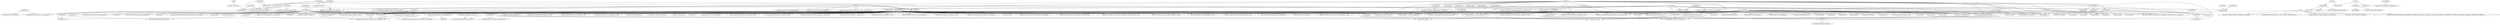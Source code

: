 digraph code {
  "0x0804c7bc" [label="entry0"];
  "0x0804c7bc" -> "0x0804c440";
  "0x0804c440" [label="sym.imp.__uClibc_main"];
  "0x08050226" [label="method.vector_unsigned_int_.vector__"];
  "0x08050226" -> "0x0804bd10";
  "0x0804bd10" [label="sym.imp.vector_base::erase_raw_char__char_"];
  "0x0805024a" [label="method.vector_unsigned_int_.vector_unsigned_int_"];
  "0x0805024a" -> "0x0804bf50";
  "0x0804bf50" [label="fcn.0804bf50"];
  "0x0805024a" -> "0x0804c3b0";
  "0x0804c3b0" [label="sym.imp.vector_base::insert_raw_char__unsigned_int__unsigned_int_"];
  "0x08052180" [label="sym._fini"];
  "0x08052180" -> "0x0804c7e0";
  "0x0804c7e0" [label="fcn.0804c7e0"];
  "0x08052180" -> "0x0804c848";
  "0x0804c848" [label="fcn.0804c848"];
  "0x0804c848" [label="fcn.0804c848"];
  "0x0804c848" -> "0x08054710";
  "0x08054710" [label="section..dtors"];
  "0x0804c848" -> "0x0804c7e4";
  "0x0804c7e4" [label="fcn.0804c7e4"];
  "0x0804c848" -> "0x0804bb80";
  "0x0804bb80" [label="sym.imp.__deregister_frame_info_bases"];
  "0x0804de22" [label="sym.void_map_node_destr_string__string__tree_node_base_"];
  "0x0804de22" -> "0x0804ba80";
  "0x0804ba80" [label="fcn.0804ba80"];
  "0x0804b864" [label="sym._init"];
  "0x0804b864" -> "0x0804c7e0";
  "0x0804c7e0" [label="fcn.0804c7e0"];
  "0x0804b864" -> "0x0804c8b0";
  "0x0804c8b0" [label="fcn.0804c8b0"];
  "0x0804b864" -> "0x0805215c";
  "0x0805215c" [label="fcn.0805215c"];
  "0x0804c8b0" [label="fcn.0804c8b0"];
  "0x0804c8b0" -> "0x0804c8bb";
  "0x0804c8bb" [label="unk.0x804c8bb"];
  "0x0804c8b0" -> "0x0804c260";
  "0x0804c260" [label="sym.imp.__register_frame_info_bases"];
  "0x0804c699" [label="main"];
  "0x0804c699" -> "0x0804c630";
  "0x0804c630" [label="sym.imp.malloc"];
  "0x0804c699" -> "0x0804bac0";
  "0x0804bac0" [label="method.nv::Looper.Looper_unsigned_int__unsigned_int__unsigned_int__unsigned_int__unsigned_int__unsigned_int__unsigned_int__unsigned_int__unsigned_int__unsigned_int__unsigned_int__unsigned_int__unsigned_int_"];
  "0x0804c699" -> "0x0804b980";
  "0x0804b980" [label="sym.imp.nv::Allocator::Allocator_unsigned_int__unsigned_int_"];
  "0x0804c699" -> "0x0804c0c0";
  "0x0804c0c0" [label="sym.imp.tree_base::tree_base_bool____void__void__void___unsigned_int__void_"];
  "0x0804c699" -> "0x0804bfc0";
  "0x0804bfc0" [label="sym.imp.nv::policies::set_policy_unsigned_int__unsigned_int_"];
  "0x0804c699" -> "0x0804c2c0";
  "0x0804c2c0" [label="sym.imp.nv::Looper::setupLeave_unsigned_int_"];
  "0x0804cbda" [label="fcn.0804cbda"];
  "0x0804cbda" -> "0x0804ba80";
  "0x0804ba80" [label="fcn.0804ba80"];
  "0x0804cbda" -> "0x0804c080";
  "0x0804c080" [label="sym.imp.tree_base::clear_void____tree_node_base__"];
  "0x0804cc20" [label="fcn.0804cc20"];
  "0x0804cc20" -> "0x0804c620";
  "0x0804c620" [label="sym.imp.vector_unsigned_char_::vector__"];
  "0x0804cc20" -> "0x0804cbda";
  "0x0804cbda" [label="fcn.0804cbda"];
  "0x0804cc20" -> "0x0804c300";
  "0x0804c300" [label="fcn.0804c300"];
  "0x0804ccd8" [label="fcn.0804ccd8"];
  "0x0804ccd8" -> "0x0804c620";
  "0x0804c620" [label="sym.imp.vector_unsigned_char_::vector__"];
  "0x0804ccd8" -> "0x0804cbda";
  "0x0804cbda" [label="fcn.0804cbda"];
  "0x0804ce3a" [label="fcn.0804ce3a"];
  "0x0804ce3a" -> "0x0804beb0";
  "0x0804beb0" [label="sym.imp.__assert"];
  "0x0804ce3a" -> "0x0804ba80";
  "0x0804ba80" [label="fcn.0804ba80"];
  "0x0804cd5a" [label="fcn.0804cd5a"];
  "0x0804cd5a" -> "0x0804c620";
  "0x0804c620" [label="sym.imp.vector_unsigned_char_::vector__"];
  "0x0804cd5a" -> "0x0804cbda";
  "0x0804cbda" [label="fcn.0804cbda"];
  "0x0804ced0" [label="fcn.0804ced0"];
  "0x0804ced0" -> "0x0804c3a0";
  "0x0804c3a0" [label="sym.imp.SSL_CTX_free"];
  "0x0804ced0" -> "0x0804b8e0";
  "0x0804b8e0" [label="sym.imp.nv::SslConnection::close_char_const_"];
  "0x0804ced0" -> "0x0804cd5a";
  "0x0804cd5a" [label="fcn.0804cd5a"];
  "0x0804ced0" -> "0x0804ce3a";
  "0x0804ce3a" [label="fcn.0804ce3a"];
  "0x0804ced0" -> "0x0804c300";
  "0x0804c300" [label="fcn.0804c300"];
  "0x0804d006" [label="fcn.0804d006"];
  "0x0804d006" -> "0x0804c280";
  "0x0804c280" [label="sym.imp.nv::Connection::close_char_const_"];
  "0x0804d006" -> "0x0804c620";
  "0x0804c620" [label="sym.imp.vector_unsigned_char_::vector__"];
  "0x0804d006" -> "0x0804cbda";
  "0x0804cbda" [label="fcn.0804cbda"];
  "0x0804d006" -> "0x0804ce3a";
  "0x0804ce3a" [label="fcn.0804ce3a"];
  "0x0804d0f4" [label="fcn.0804d0f4"];
  "0x0804d0f4" -> "0x0804b8e0";
  "0x0804b8e0" [label="sym.imp.nv::SslConnection::close_char_const_"];
  "0x0804d0f4" -> "0x0804cd5a";
  "0x0804cd5a" [label="fcn.0804cd5a"];
  "0x0804d0f4" -> "0x0804ce3a";
  "0x0804ce3a" [label="fcn.0804ce3a"];
  "0x0804d0f4" -> "0x0804c300";
  "0x0804c300" [label="fcn.0804c300"];
  "0x0804d944" [label="fcn.0804d944"];
  "0x0804d944" -> "0x0804c0d0";
  "0x0804c0d0" [label="sym.imp.nv::getRunner__"];
  "0x0804d944" -> "0x0804bb40";
  "0x0804bb40" [label="sym.imp.nv::ThinRunner::removeTimer_nv::TimerPtr_"];
  "0x0804daac" [label="fcn.0804daac"];
  "0x0804daac" -> "0x0804c080";
  "0x0804c080" [label="sym.imp.tree_base::clear_void____tree_node_base__"];
  "0x0804daac" -> "0x0804b930";
  "0x0804b930" [label="sym.imp.nv::Allocator::Allocator__"];
  "0x0804dc68" [label="fcn.0804dc68"];
  "0x0804dc68" -> "0x0804c000";
  "0x0804c000" [label="sym.imp.string::assign_string_const_"];
  "0x0804dc86" [label="fcn.0804dc86"];
  "0x0804dc86" -> "0x0804dc68";
  "0x0804dc68" [label="fcn.0804dc68"];
  "0x0804dc86" -> "0x0804bb30";
  "0x0804bb30" [label="sym.imp.operator___ostream__string_const_"];
  "0x0804dc86" -> "0x0804c370";
  "0x0804c370" [label="sym.imp.endl_ostream_"];
  "0x0804db1e" [label="fcn.0804db1e"];
  "0x0804db1e" -> "0x0804c610";
  "0x0804c610" [label="sym.imp.nv::message::message_nv::message_const_"];
  "0x0804db1e" -> "0x0804be30";
  "0x0804be30" [label="sym.imp.string::string__"];
  "0x0804dd56" [label="fcn.0804dd56"];
  "0x0804dd56" -> "0x0804bab0";
  "0x0804bab0" [label="sym.imp.free"];
  "0x0804eb30" [label="fcn.0804eb30"];
  "0x0804eb30" -> "0x0804c540";
  "0x0804c540" [label="sym.imp.operator___ostream__char_const_"];
  "0x0804eb30" -> "0x0804bb30";
  "0x0804bb30" [label="sym.imp.operator___ostream__string_const_"];
  "0x0804eb30" -> "0x0804c370";
  "0x0804c370" [label="sym.imp.endl_ostream_"];
  "0x0804eb30" -> "0x0804beb0";
  "0x0804beb0" [label="sym.imp.__assert"];
  "0x0804eb30" -> "0x0804dc68";
  "0x0804dc68" [label="fcn.0804dc68"];
  "0x0804eb30" -> "0x0804bd90";
  "0x0804bd90" [label="sym.imp.string::append_char_const_"];
  "0x0804d86c" [label="fcn.0804d86c"];
  "0x0804d86c" -> "0x0804c310";
  "0x0804c310" [label="sym.imp.nv::message::get_u32_unsigned_int__unsigned_int__const"];
  "0x0804f1c8" [label="fcn.0804f1c8"];
  "0x0804f1c8" -> "0x0804c130";
  "0x0804c130" [label="sym.imp.fwrite"];
  "0x0804f1c8" -> "0x0804bf60";
  "0x0804bf60" [label="sym.imp.perror"];
  "0x0804f1c8" -> "0x0804c490";
  "0x0804c490" [label="sym.imp.string::string_char_const_"];
  "0x0804f1c8" -> "0x0804dc86";
  "0x0804dc86" [label="fcn.0804dc86"];
  "0x0804f1c8" -> "0x0804ba80";
  "0x0804ba80" [label="fcn.0804ba80"];
  "0x0804f1c8" -> "0x0804d86c";
  "0x0804d86c" [label="fcn.0804d86c"];
  "0x0804f1c8" -> "0x0804c310";
  "0x0804c310" [label="sym.imp.nv::message::get_u32_unsigned_int__unsigned_int__const"];
  "0x0804da38" [label="fcn.0804da38"];
  "0x0804da38" -> "0x0804c4c0";
  "0x0804c4c0" [label="sym.imp.nv::ThinRunner::removeSocket_int_"];
  "0x0804da38" -> "0x0804b9c0";
  "0x0804b9c0" [label="sym.imp.close"];
  "0x0804d92d" [label="fcn.0804d92d"];
  "0x0804d92d" -> "0x0804c340";
  "0x0804c340" [label="sym.imp.nv::getLooper__"];
  "0x0804d92d" -> "0x0804c500";
  "0x0804c500" [label="sym.imp.nv::Looper::getLocaltime__"];
  "0x0804d890" [label="fcn.0804d890"];
  "0x0804d890" -> "0x0804c040";
  "0x0804c040" [label="sym.imp.sendto"];
  "0x0804d8fc" [label="fcn.0804d8fc"];
  "0x0804d8fc" -> "0x0804c040";
  "0x0804c040" [label="sym.imp.sendto"];
  "0x08050a92" [label="fcn.08050a92"];
  "0x08050a92" -> "0x0804bda0";
  "0x0804bda0" [label="sym.imp.nv::message::get_bool_unsigned_int__bool__const"];
  "0x08050a92" -> "0x0804bf00";
  "0x0804bf00" [label="sym.imp.nv::SslConnection::doHandshake_bool_"];
  "0x08050a92" -> "0x0804be70";
  "0x0804be70" [label="sym.imp.nv::Connection::updateSocketFlags_int_"];
  "0x08050a92" -> "0x0804ca8a";
  "0x0804ca8a" [label="fcn.0804ca8a"];
  "0x08050a92" -> "0x0804b8e0";
  "0x0804b8e0" [label="sym.imp.nv::SslConnection::close_char_const_"];
  "0x08050a92" -> "0x0804c490";
  "0x0804c490" [label="sym.imp.string::string_char_const_"];
  "0x08050a92" -> "0x0804be90";
  "0x0804be90" [label="sym.imp.string::append_string_const_"];
  "0x08050a92" -> "0x0804ba80";
  "0x0804ba80" [label="fcn.0804ba80"];
  "0x08050a92" -> "0x0804bdf0";
  "0x0804bdf0" [label="sym.imp.tree_base::erase_tree_iterator_base__void____tree_node_base__"];
  "0x0804ca8a" [label="fcn.0804ca8a"];
  "0x0804ca8a" -> "0x0804c540";
  "0x0804c540" [label="sym.imp.operator___ostream__char_const_"];
  "0x0804ca8a" -> "0x0804c370";
  "0x0804c370" [label="sym.imp.endl_ostream_"];
  "0x0804f0b6" [label="fcn.0804f0b6"];
  "0x0804f0b6" -> "0x0804c310";
  "0x0804c310" [label="sym.imp.nv::message::get_u32_unsigned_int__unsigned_int__const"];
  "0x0804f0b6" -> "0x0804be30";
  "0x0804be30" [label="sym.imp.string::string__"];
  "0x0804f0b6" -> "0x0804bc20";
  "0x0804bc20" [label="sym.imp.nv::message::get_be32_unsigned_int__unsigned_int__const"];
  "0x0804f0b6" -> "0x0804bc10";
  "0x0804bc10" [label="sym.imp.inet_ntoa"];
  "0x0804f0b6" -> "0x0804dbc6";
  "0x0804dbc6" [label="fcn.0804dbc6"];
  "0x0804f0b6" -> "0x0804c550";
  "0x0804c550" [label="sym.imp.nv::message::get_addr6_unsigned_int__const"];
  "0x0804f0b6" -> "0x0804bb20";
  "0x0804bb20" [label="sym.imp.IPAddr6::str_bool__const"];
  "0x0804f0b6" -> "0x0804dc68";
  "0x0804dc68" [label="fcn.0804dc68"];
  "0x0804f0b6" -> "0x0804ba80";
  "0x0804ba80" [label="fcn.0804ba80"];
  "0x0804f0b6" -> "0x0804c540";
  "0x0804c540" [label="sym.imp.operator___ostream__char_const_"];
  "0x0804f0b6" -> "0x0804bb30";
  "0x0804bb30" [label="sym.imp.operator___ostream__string_const_"];
  "0x0804f0b6" -> "0x0804c4f0";
  "0x0804c4f0" [label="sym.imp.operator___ostream__unsigned_int_"];
  "0x0804f0b6" -> "0x0804c370";
  "0x0804c370" [label="sym.imp.endl_ostream_"];
  "0x080518de" [label="fcn.080518de"];
  "0x080518de" -> "0x08050460";
  "0x08050460" [label="fcn.08050460"];
  "0x080518de" -> "0x0804c470";
  "0x0804c470" [label="sym.imp.sprintf"];
  "0x080518de" -> "0x0804d92d";
  "0x0804d92d" [label="fcn.0804d92d"];
  "0x080518de" -> "0x0804bbc0";
  "0x0804bbc0" [label="sym.imp.abort"];
  "0x080518de" -> "0x0804c0d0";
  "0x0804c0d0" [label="sym.imp.nv::getRunner__"];
  "0x080518de" -> "0x0804c600";
  "0x0804c600" [label="sym.imp.nv::ThinRunner::addTimer_unsigned_int__function_void_____"];
  "0x080518de" -> "0x0804d9ac";
  "0x0804d9ac" [label="fcn.0804d9ac"];
  "0x080518de" -> "0x0804c040";
  "0x0804c040" [label="sym.imp.sendto"];
  "0x080518de" -> "0x0804c5f0";
  "0x0804c5f0" [label="sym.imp.__errno_location"];
  "0x080518de" -> "0x0804ba90";
  "0x0804ba90" [label="sym.imp.strerror"];
  "0x080518de" -> "0x0804c540";
  "0x0804c540" [label="sym.imp.operator___ostream__char_const_"];
  "0x080518de" -> "0x0804c370";
  "0x0804c370" [label="sym.imp.endl_ostream_"];
  "0x080518de" -> "0x0804c490";
  "0x0804c490" [label="sym.imp.string::string_char_const_"];
  "0x080518de" -> "0x0804dc86";
  "0x0804dc86" [label="fcn.0804dc86"];
  "0x080518de" -> "0x0804ba80";
  "0x0804ba80" [label="fcn.0804ba80"];
  "0x0804f9b4" [label="fcn.0804f9b4"];
  "0x0804f9b4" -> "0x0804c4c0";
  "0x0804c4c0" [label="sym.imp.nv::ThinRunner::removeSocket_int_"];
  "0x0804f9b4" -> "0x0804b9c0";
  "0x0804b9c0" [label="sym.imp.close"];
  "0x0804f9b4" -> "0x0804c360";
  "0x0804c360" [label="sym.imp.fclose"];
  "0x0804f9b4" -> "0x0804d86c";
  "0x0804d86c" [label="fcn.0804d86c"];
  "0x0804f9b4" -> "0x0804c660";
  "0x0804c660" [label="sym.imp.nv::message::message__"];
  "0x0804f9b4" -> "0x0804be20";
  "0x0804be20" [label="sym.imp.nv::errorMsg_unsigned_int__string_const_"];
  "0x0804f9b4" -> "0x0804bb60";
  "0x0804bb60" [label="sym.imp.nv::message::operator_nv::message_const_"];
  "0x0804f9b4" -> "0x0804ba60";
  "0x0804ba60" [label="fcn.0804ba60"];
  "0x0804f9b4" -> "0x0804c340";
  "0x0804c340" [label="sym.imp.nv::getLooper__"];
  "0x0804f9b4" -> "0x0804c460";
  "0x0804c460" [label="sym.imp.open"];
  "0x0804f9b4" -> "0x0804b9e0";
  "0x0804b9e0" [label="sym.imp.nv::message::get_string_ref_unsigned_int_"];
  "0x0804f9b4" -> "0x0804c310";
  "0x0804c310" [label="sym.imp.nv::message::get_u32_unsigned_int__unsigned_int__const"];
  "0x0804f9b4" -> "0x0804bf20";
  "0x0804bf20" [label="sym.imp.string::resize_unsigned_int__char_"];
  "0x0804f9b4" -> "0x0804bff0";
  "0x0804bff0" [label="sym.imp.read"];
  "0x0804f9b4" -> "0x0804c490";
  "0x0804c490" [label="sym.imp.string::string_char_const_"];
  "0x0804f9b4" -> "0x0804ba80";
  "0x0804ba80" [label="fcn.0804ba80"];
  "0x0804f9b4" -> "0x0804c640";
  "0x0804c640" [label="sym.imp.nv::Handler::replyMessage_nv::message_const__nv::message_"];
  "0x0804f9b4" -> "0x0804bbd0";
  "0x0804bbd0" [label="sym.imp.unlink"];
  "0x0804f9b4" -> "0x0804bc00";
  "0x0804bc00" [label="sym.imp.string::compare_string_const__const"];
  "0x0804f9b4" -> "0x0804c540";
  "0x0804c540" [label="sym.imp.operator___ostream__char_const_"];
  "0x0804f9b4" -> "0x0804bb30";
  "0x0804bb30" [label="sym.imp.operator___ostream__string_const_"];
  "0x0804f9b4" -> "0x0804c370";
  "0x0804c370" [label="sym.imp.endl_ostream_"];
  "0x0804f9b4" -> "0x0804c670";
  "0x0804c670" [label="sym.imp.string::clear__"];
  "0x0804f9b4" -> "0x0804da38";
  "0x0804da38" [label="fcn.0804da38"];
  "0x080501b6" [label="fcn.080501b6"];
  "0x080501b6" -> "0x0804f9b4";
  "0x0804f9b4" [label="fcn.0804f9b4"];
  "0x080501b6" -> "0x0804ba80";
  "0x0804ba80" [label="fcn.0804ba80"];
  "0x0804d9ac" [label="fcn.0804d9ac"];
  "0x0804d9ac" -> "0x0804bab0";
  "0x0804bab0" [label="sym.imp.free"];
  "0x0804ed1c" [label="fcn.0804ed1c"];
  "0x0804ed1c" -> "0x0804c490";
  "0x0804c490" [label="sym.imp.string::string_char_const_"];
  "0x0804ed1c" -> "0x0804bf90";
  "0x0804bf90" [label="sym.imp.nv::message::get_string_unsigned_int__string_const__const"];
  "0x0804ed1c" -> "0x0804be90";
  "0x0804be90" [label="sym.imp.string::append_string_const_"];
  "0x0804ed1c" -> "0x0804eb30";
  "0x0804eb30" [label="fcn.0804eb30"];
  "0x0804ed1c" -> "0x0804ba80";
  "0x0804ba80" [label="fcn.0804ba80"];
  "0x08050460" [label="fcn.08050460"];
  "0x08050460" -> "0x0804be30";
  "0x0804be30" [label="sym.imp.string::string__"];
  "0x08050460" -> "0x0804c490";
  "0x0804c490" [label="sym.imp.string::string_char_const_"];
  "0x08050460" -> "0x0804bf90";
  "0x0804bf90" [label="sym.imp.nv::message::get_string_unsigned_int__string_const__const"];
  "0x08050460" -> "0x0804dc68";
  "0x0804dc68" [label="fcn.0804dc68"];
  "0x08050460" -> "0x0804ba80";
  "0x0804ba80" [label="fcn.0804ba80"];
  "0x08050460" -> "0x0804ba50";
  "0x0804ba50" [label="sym.imp.strrchr"];
  "0x08050460" -> "0x0804dbc6";
  "0x0804dbc6" [label="fcn.0804dbc6"];
  "0x08050460" -> "0x0804baa0";
  "0x0804baa0" [label="sym.imp.string::string_string_const_"];
  "0x08050460" -> "0x0804c4d0";
  "0x0804c4d0" [label="sym.imp.normalizePath_string__string_"];
  "0x08050460" -> "0x0804bd90";
  "0x0804bd90" [label="sym.imp.string::append_char_const_"];
  "0x08050460" -> "0x0804c1a0";
  "0x0804c1a0" [label="sym.imp.chdir"];
  "0x08050460" -> "0x0804c390";
  "0x0804c390" [label="sym.imp.strdup"];
  "0x08050460" -> "0x0804c1e0";
  "0x0804c1e0" [label="sym.imp.mkdir"];
  "0x08050460" -> "0x0804c540";
  "0x0804c540" [label="sym.imp.operator___ostream__char_const_"];
  "0x08050460" -> "0x0804c370";
  "0x0804c370" [label="sym.imp.endl_ostream_"];
  "0x08050460" -> "0x0804c5f0";
  "0x0804c5f0" [label="sym.imp.__errno_location"];
  "0x08050460" -> "0x0804bf60";
  "0x0804bf60" [label="sym.imp.perror"];
  "0x08050460" -> "0x0804dc86";
  "0x0804dc86" [label="fcn.0804dc86"];
  "0x08050460" -> "0x0804bab0";
  "0x0804bab0" [label="sym.imp.free"];
  "0x08050460" -> "0x0804ba70";
  "0x0804ba70" [label="sym.imp.stat"];
  "0x08050460" -> "0x0804c520";
  "0x0804c520" [label="sym.imp.string::push_back_char_"];
  "0x08050460" -> "0x0804bda0";
  "0x0804bda0" [label="sym.imp.nv::message::get_bool_unsigned_int__bool__const"];
  "0x08050460" -> "0x0804be90";
  "0x0804be90" [label="sym.imp.string::append_string_const_"];
  "0x08050460" -> "0x0804c310";
  "0x0804c310" [label="sym.imp.nv::message::get_u32_unsigned_int__unsigned_int__const"];
  "0x08050460" -> "0x0804c450";
  "0x0804c450" [label="sym.imp.isSensitiveFile_string_const_"];
  "0x08050460" -> "0x0804d86c";
  "0x0804d86c" [label="fcn.0804d86c"];
  "0x08050460" -> "0x0804bca0";
  "0x0804bca0" [label="sym.imp.string::reserve_unsigned_int_"];
  "0x08050460" -> "0x0804bf30";
  "0x0804bf30" [label="sym.imp.sizeOfAllocatedMem_void_"];
  "0x08050460" -> "0x0804c230";
  "0x0804c230" [label="sym.imp.snprintf"];
  "0x08050460" -> "0x0804bf20";
  "0x0804bf20" [label="sym.imp.string::resize_unsigned_int__char_"];
  "0x08050460" -> "0x0804c170";
  "0x0804c170" [label="sym.imp.fopen"];
  "0x08050460" -> "0x0804bc00";
  "0x0804bc00" [label="sym.imp.string::compare_string_const__const"];
  "0x08050460" -> "0x0804bc30";
  "0x0804bc30" [label="sym.imp.statfs"];
  "0x08050460" -> "0x0804bfe0";
  "0x0804bfe0" [label="sym.imp.nv::getUptime__"];
  "0x08050c84" [label="fcn.08050c84"];
  "0x08050c84" -> "0x0804c2a0";
  "0x0804c2a0" [label="sym.imp.socket"];
  "0x08050c84" -> "0x0804bf60";
  "0x0804bf60" [label="sym.imp.perror"];
  "0x08050c84" -> "0x0804c240";
  "0x0804c240" [label="sym.imp.fcntl"];
  "0x08050c84" -> "0x0804c480";
  "0x0804c480" [label="sym.imp.connect"];
  "0x08050c84" -> "0x0804c5f0";
  "0x0804c5f0" [label="sym.imp.__errno_location"];
  "0x08050c84" -> "0x0804b9c0";
  "0x0804b9c0" [label="sym.imp.close"];
  "0x08050c84" -> "0x0804bbc0";
  "0x0804bbc0" [label="sym.imp.abort"];
  "0x08050c84" -> "0x0804bbe0";
  "0x0804bbe0" [label="sym.imp.nv::ThinRunner::addSocket_int__unsigned_int__function_void__int__unsigned_int___"];
  "0x08050c84" -> "0x0804dd56";
  "0x0804dd56" [label="fcn.0804dd56"];
  "0x0804ee72" [label="fcn.0804ee72"];
  "0x0804ee72" -> "0x0804c540";
  "0x0804c540" [label="sym.imp.operator___ostream__char_const_"];
  "0x0804ee72" -> "0x0804c370";
  "0x0804c370" [label="sym.imp.endl_ostream_"];
  "0x0804ee72" -> "0x0804beb0";
  "0x0804beb0" [label="sym.imp.__assert"];
  "0x0804ee72" -> "0x0804c2a0";
  "0x0804c2a0" [label="sym.imp.socket"];
  "0x0804ee72" -> "0x0804c4b0";
  "0x0804c4b0" [label="sym.imp.bind"];
  "0x0804ee72" -> "0x0804bf60";
  "0x0804bf60" [label="sym.imp.perror"];
  "0x0804ee72" -> "0x0804bc90";
  "0x0804bc90" [label="sym.imp.getsockname"];
  "0x0804ee72" -> "0x0804c470";
  "0x0804c470" [label="sym.imp.sprintf"];
  "0x0804ee72" -> "0x0804bb20";
  "0x0804bb20" [label="sym.imp.IPAddr6::str_bool__const"];
  "0x0804ee72" -> "0x0804ba80";
  "0x0804ba80" [label="fcn.0804ba80"];
  "0x0804ee72" -> "0x0804dbc6";
  "0x0804dbc6" [label="fcn.0804dbc6"];
  "0x0804ee72" -> "0x0804be60";
  "0x0804be60" [label="sym.imp.listen"];
  "0x0804ee72" -> "0x0804bbc0";
  "0x0804bbc0" [label="sym.imp.abort"];
  "0x0804ee72" -> "0x0804bbe0";
  "0x0804bbe0" [label="sym.imp.nv::ThinRunner::addSocket_int__unsigned_int__function_void__int__unsigned_int___"];
  "0x0804ee72" -> "0x0804dd56";
  "0x0804dd56" [label="fcn.0804dd56"];
  "0x08050d68" [label="fcn.08050d68"];
  "0x08050d68" -> "0x08050460";
  "0x08050460" [label="fcn.08050460"];
  "0x08050d68" -> "0x0804c330";
  "0x0804c330" [label="sym.imp.fseek"];
  "0x08050d68" -> "0x0804c650";
  "0x0804c650" [label="sym.imp.ftell"];
  "0x08050d68" -> "0x0804bbc0";
  "0x0804bbc0" [label="sym.imp.abort"];
  "0x08050d68" -> "0x0804bbe0";
  "0x0804bbe0" [label="sym.imp.nv::ThinRunner::addSocket_int__unsigned_int__function_void__int__unsigned_int___"];
  "0x08050d68" -> "0x0804dd56";
  "0x0804dd56" [label="fcn.0804dd56"];
  "0x0804d9fe" [label="fcn.0804d9fe"];
  "0x0804d9fe" -> "0x0804b910";
  "0x0804b910" [label="sym.imp.nv::ThinRunner::changeSocket_int__unsigned_int_"];
  "0x08050e1e" [label="fcn.08050e1e"];
  "0x08050e1e" -> "0x0804bd00";
  "0x0804bd00" [label="sym.imp.recv"];
  "0x08050e1e" -> "0x0804bf60";
  "0x0804bf60" [label="sym.imp.perror"];
  "0x08050e1e" -> "0x0804bd90";
  "0x0804bd90" [label="sym.imp.string::append_char_const_"];
  "0x08050e1e" -> "0x0804b940";
  "0x0804b940" [label="sym.imp.strstr"];
  "0x08050e1e" -> "0x0804c540";
  "0x0804c540" [label="sym.imp.operator___ostream__char_const_"];
  "0x08050e1e" -> "0x0804bb30";
  "0x0804bb30" [label="sym.imp.operator___ostream__string_const_"];
  "0x08050e1e" -> "0x0804c370";
  "0x0804c370" [label="sym.imp.endl_ostream_"];
  "0x08050e1e" -> "0x0804c4a0";
  "0x0804c4a0" [label="sym.imp.sscanf"];
  "0x08050e1e" -> "0x0804b9f0";
  "0x0804b9f0" [label="sym.imp.strchr"];
  "0x08050e1e" -> "0x0804c490";
  "0x0804c490" [label="sym.imp.string::string_char_const_"];
  "0x08050e1e" -> "0x0804baa0";
  "0x0804baa0" [label="sym.imp.string::string_string_const_"];
  "0x08050e1e" -> "0x0804dc86";
  "0x0804dc86" [label="fcn.0804dc86"];
  "0x08050e1e" -> "0x0804ba80";
  "0x0804ba80" [label="fcn.0804ba80"];
  "0x08050e1e" -> "0x0804bc10";
  "0x0804bc10" [label="sym.imp.inet_ntoa"];
  "0x08050e1e" -> "0x0804c4f0";
  "0x0804c4f0" [label="sym.imp.operator___ostream__unsigned_int_"];
  "0x08050e1e" -> "0x08050c84";
  "0x08050c84" [label="fcn.08050c84"];
  "0x08050e1e" -> "0x0804c0e0";
  "0x0804c0e0" [label="sym.imp.atoi"];
  "0x08050e1e" -> "0x0804c550";
  "0x0804c550" [label="sym.imp.nv::message::get_addr6_unsigned_int__const"];
  "0x08050e1e" -> "0x0804bb20";
  "0x0804bb20" [label="sym.imp.IPAddr6::str_bool__const"];
  "0x08050e1e" -> "0x0804ee72";
  "0x0804ee72" [label="fcn.0804ee72"];
  "0x08050e1e" -> "0x08050d68";
  "0x08050d68" [label="fcn.08050d68"];
  "0x08050e1e" -> "0x0804ed1c";
  "0x0804ed1c" [label="fcn.0804ed1c"];
  "0x08050e1e" -> "0x0804beb0";
  "0x0804beb0" [label="sym.imp.__assert"];
  "0x08050e1e" -> "0x0804bd80";
  "0x0804bd80" [label="sym.imp.isspace"];
  "0x08050e1e" -> "0x0804dc68";
  "0x0804dc68" [label="fcn.0804dc68"];
  "0x08050e1e" -> "0x0804d9fe";
  "0x0804d9fe" [label="fcn.0804d9fe"];
  "0x0804de60" [label="fcn.0804de60"];
  "0x0804de60" -> "0x0804c540";
  "0x0804c540" [label="sym.imp.operator___ostream__char_const_"];
  "0x0804de60" -> "0x0804c370";
  "0x0804c370" [label="sym.imp.endl_ostream_"];
  "0x0804de60" -> "0x0804c310";
  "0x0804c310" [label="sym.imp.nv::message::get_u32_unsigned_int__unsigned_int__const"];
  "0x0804de60" -> "0x0804bda0";
  "0x0804bda0" [label="sym.imp.nv::message::get_bool_unsigned_int__bool__const"];
  "0x0804de60" -> "0x0804bcc0";
  "0x0804bcc0" [label="sym.imp.nv::message::size_field_unsigned_int__const"];
  "0x0804de60" -> "0x0804be30";
  "0x0804be30" [label="sym.imp.string::string__"];
  "0x0804de60" -> "0x0804bf90";
  "0x0804bf90" [label="sym.imp.nv::message::get_string_unsigned_int__string_const__const"];
  "0x0804de60" -> "0x0804ba80";
  "0x0804ba80" [label="fcn.0804ba80"];
  "0x0804de60" -> "0x0804b990";
  "0x0804b990" [label="sym.imp.string::find_char_const__unsigned_int__const"];
  "0x0804de60" -> "0x0804c490";
  "0x0804c490" [label="sym.imp.string::string_char_const_"];
  "0x0804de60" -> "0x0804be20";
  "0x0804be20" [label="sym.imp.nv::errorMsg_unsigned_int__string_const_"];
  "0x0804de60" -> "0x0804c380";
  "0x0804c380" [label="sym.imp.nv::message::size_u32_unsigned_int__const"];
  "0x0804de60" -> "0x0804ba00";
  "0x0804ba00" [label="sym.imp.nv::Allocator::allocate__"];
  "0x0804de60" -> "0x0804c630";
  "0x0804c630" [label="sym.imp.malloc"];
  "0x0804de60" -> "0x0804bc40";
  "0x0804bc40" [label="sym.imp.nv::Connection::Connection__"];
  "0x0804de60" -> "0x0804db1e";
  "0x0804db1e" [label="fcn.0804db1e"];
  "0x0804de60" -> "0x0804bb10";
  "0x0804bb10" [label="sym.imp.nv::Http::Http__"];
  "0x0804de60" -> "0x0804c200";
  "0x0804c200" [label="fcn.0804c200"];
  "0x0804de60" -> "0x0804bf80";
  "0x0804bf80" [label="sym.imp.nv::Allocator::free_unsigned_int_"];
  "0x0804de60" -> "0x0804dbc6";
  "0x0804dbc6" [label="fcn.0804dbc6"];
  "0x0804de60" -> "0x0804bf40";
  "0x0804bf40" [label="sym.imp.string::substr_unsigned_int__unsigned_int__const"];
  "0x0804de60" -> "0x0804dc68";
  "0x0804dc68" [label="fcn.0804dc68"];
  "0x0804de60" -> "0x0804bdb0";
  "0x0804bdb0" [label="sym.imp.string::rfind_char_const__unsigned_int__const"];
  "0x0804de60" -> "0x0804bfa0";
  "0x0804bfa0" [label="sym.imp.nv::message::insert_string_unsigned_int__string_const_"];
  "0x0804de60" -> "0x0804bdd0";
  "0x0804bdd0" [label="sym.imp.string::erase_unsigned_int__unsigned_int_"];
  "0x0804de60" -> "0x0804c320";
  "0x0804c320" [label="sym.imp.string::find_char__unsigned_int__const"];
  "0x0804de60" -> "0x0804bce0";
  "0x0804bce0" [label="sym.imp.IPAddr6::fromStr_char_const__unsigned_int_"];
  "0x0804de60" -> "0x0804b8d0";
  "0x0804b8d0" [label="sym.imp.string::rfind_char__unsigned_int__const"];
  "0x0804de60" -> "0x0804c0e0";
  "0x0804c0e0" [label="sym.imp.atoi"];
  "0x0804de60" -> "0x0804c2b0";
  "0x0804c2b0" [label="sym.imp.nv::message::insert_u32_unsigned_int__unsigned_int_"];
  "0x0804de60" -> "0x0804c420";
  "0x0804c420" [label="sym.imp.inet_aton"];
  "0x0804de60" -> "0x0804bc80";
  "0x0804bc80" [label="sym.imp.nv::message::insert_be32_unsigned_int__unsigned_int_"];
  "0x0804de60" -> "0x0804bbb0";
  "0x0804bbb0" [label="sym.imp.nv::message::insert_addr6_unsigned_int__IPAddr6_const_"];
  "0x0804de60" -> "0x0804c660";
  "0x0804c660" [label="sym.imp.nv::message::message__"];
  "0x0804de60" -> "0x0805024a";
  "0x0805024a" [label="method.vector_unsigned_int_.vector_unsigned_int_"];
  "0x0804de60" -> "0x0804c530";
  "0x0804c530" [label="sym.imp.nv::message::insert_u32_array_unsigned_int__vector_unsigned_int__const_"];
  "0x0804de60" -> "0x08050226";
  "0x08050226" [label="method.vector_unsigned_int_.vector__"];
  "0x0804de60" -> "0x0804c340";
  "0x0804c340" [label="sym.imp.nv::getLooper__"];
  "0x0804de60" -> "0x0804ba40";
  "0x0804ba40" [label="sym.imp.nv::isError_nv::message_const__unsigned_int__string_"];
  "0x0804de60" -> "0x0804c2e0";
  "0x0804c2e0" [label="sym.imp.nv::message::has_array_unsigned_int__const"];
  "0x0804de60" -> "0x0804bd40";
  "0x0804bd40" [label="sym.imp.nv::message::get_be32_array_unsigned_int__const"];
  "0x0804de60" -> "0x0804c090";
  "0x0804c090" [label="sym.imp.nv::message::get_addr6_array_unsigned_int_"];
  "0x0804de60" -> "0x0804bd10";
  "0x0804bd10" [label="sym.imp.vector_base::erase_raw_char__char_"];
  "0x0804de60" -> "0x0804c190";
  "0x0804c190" [label="sym.imp.vector_base::vector_base__"];
  "0x0804de60" -> "0x0804ba60";
  "0x0804ba60" [label="fcn.0804ba60"];
  "0x0804de60" -> "0x0804c610";
  "0x0804c610" [label="sym.imp.nv::message::message_nv::message_const_"];
  "0x0804de60" -> "0x0804c4e0";
  "0x0804c4e0" [label="sym.imp.tree_base::insert_unique_void__tree_node_base____void__"];
  "0x0804de60" -> "0x0804c4f0";
  "0x0804c4f0" [label="sym.imp.operator___ostream__unsigned_int_"];
  "0x0804d824" [label="fcn.0804d824"];
  "0x0804d824" -> "0x0804b8c0";
  "0x0804b8c0" [label="sym.imp.ios::setf_unsigned_int__unsigned_int_"];
}